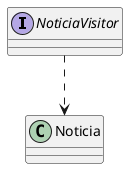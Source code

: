 @startuml

NoticiaVisitor ..> Noticia

interface NoticiaVisitor {
!ifdef SHOW_METHODS
    +void visit(Noticia& n)
!endif
}

@enduml
